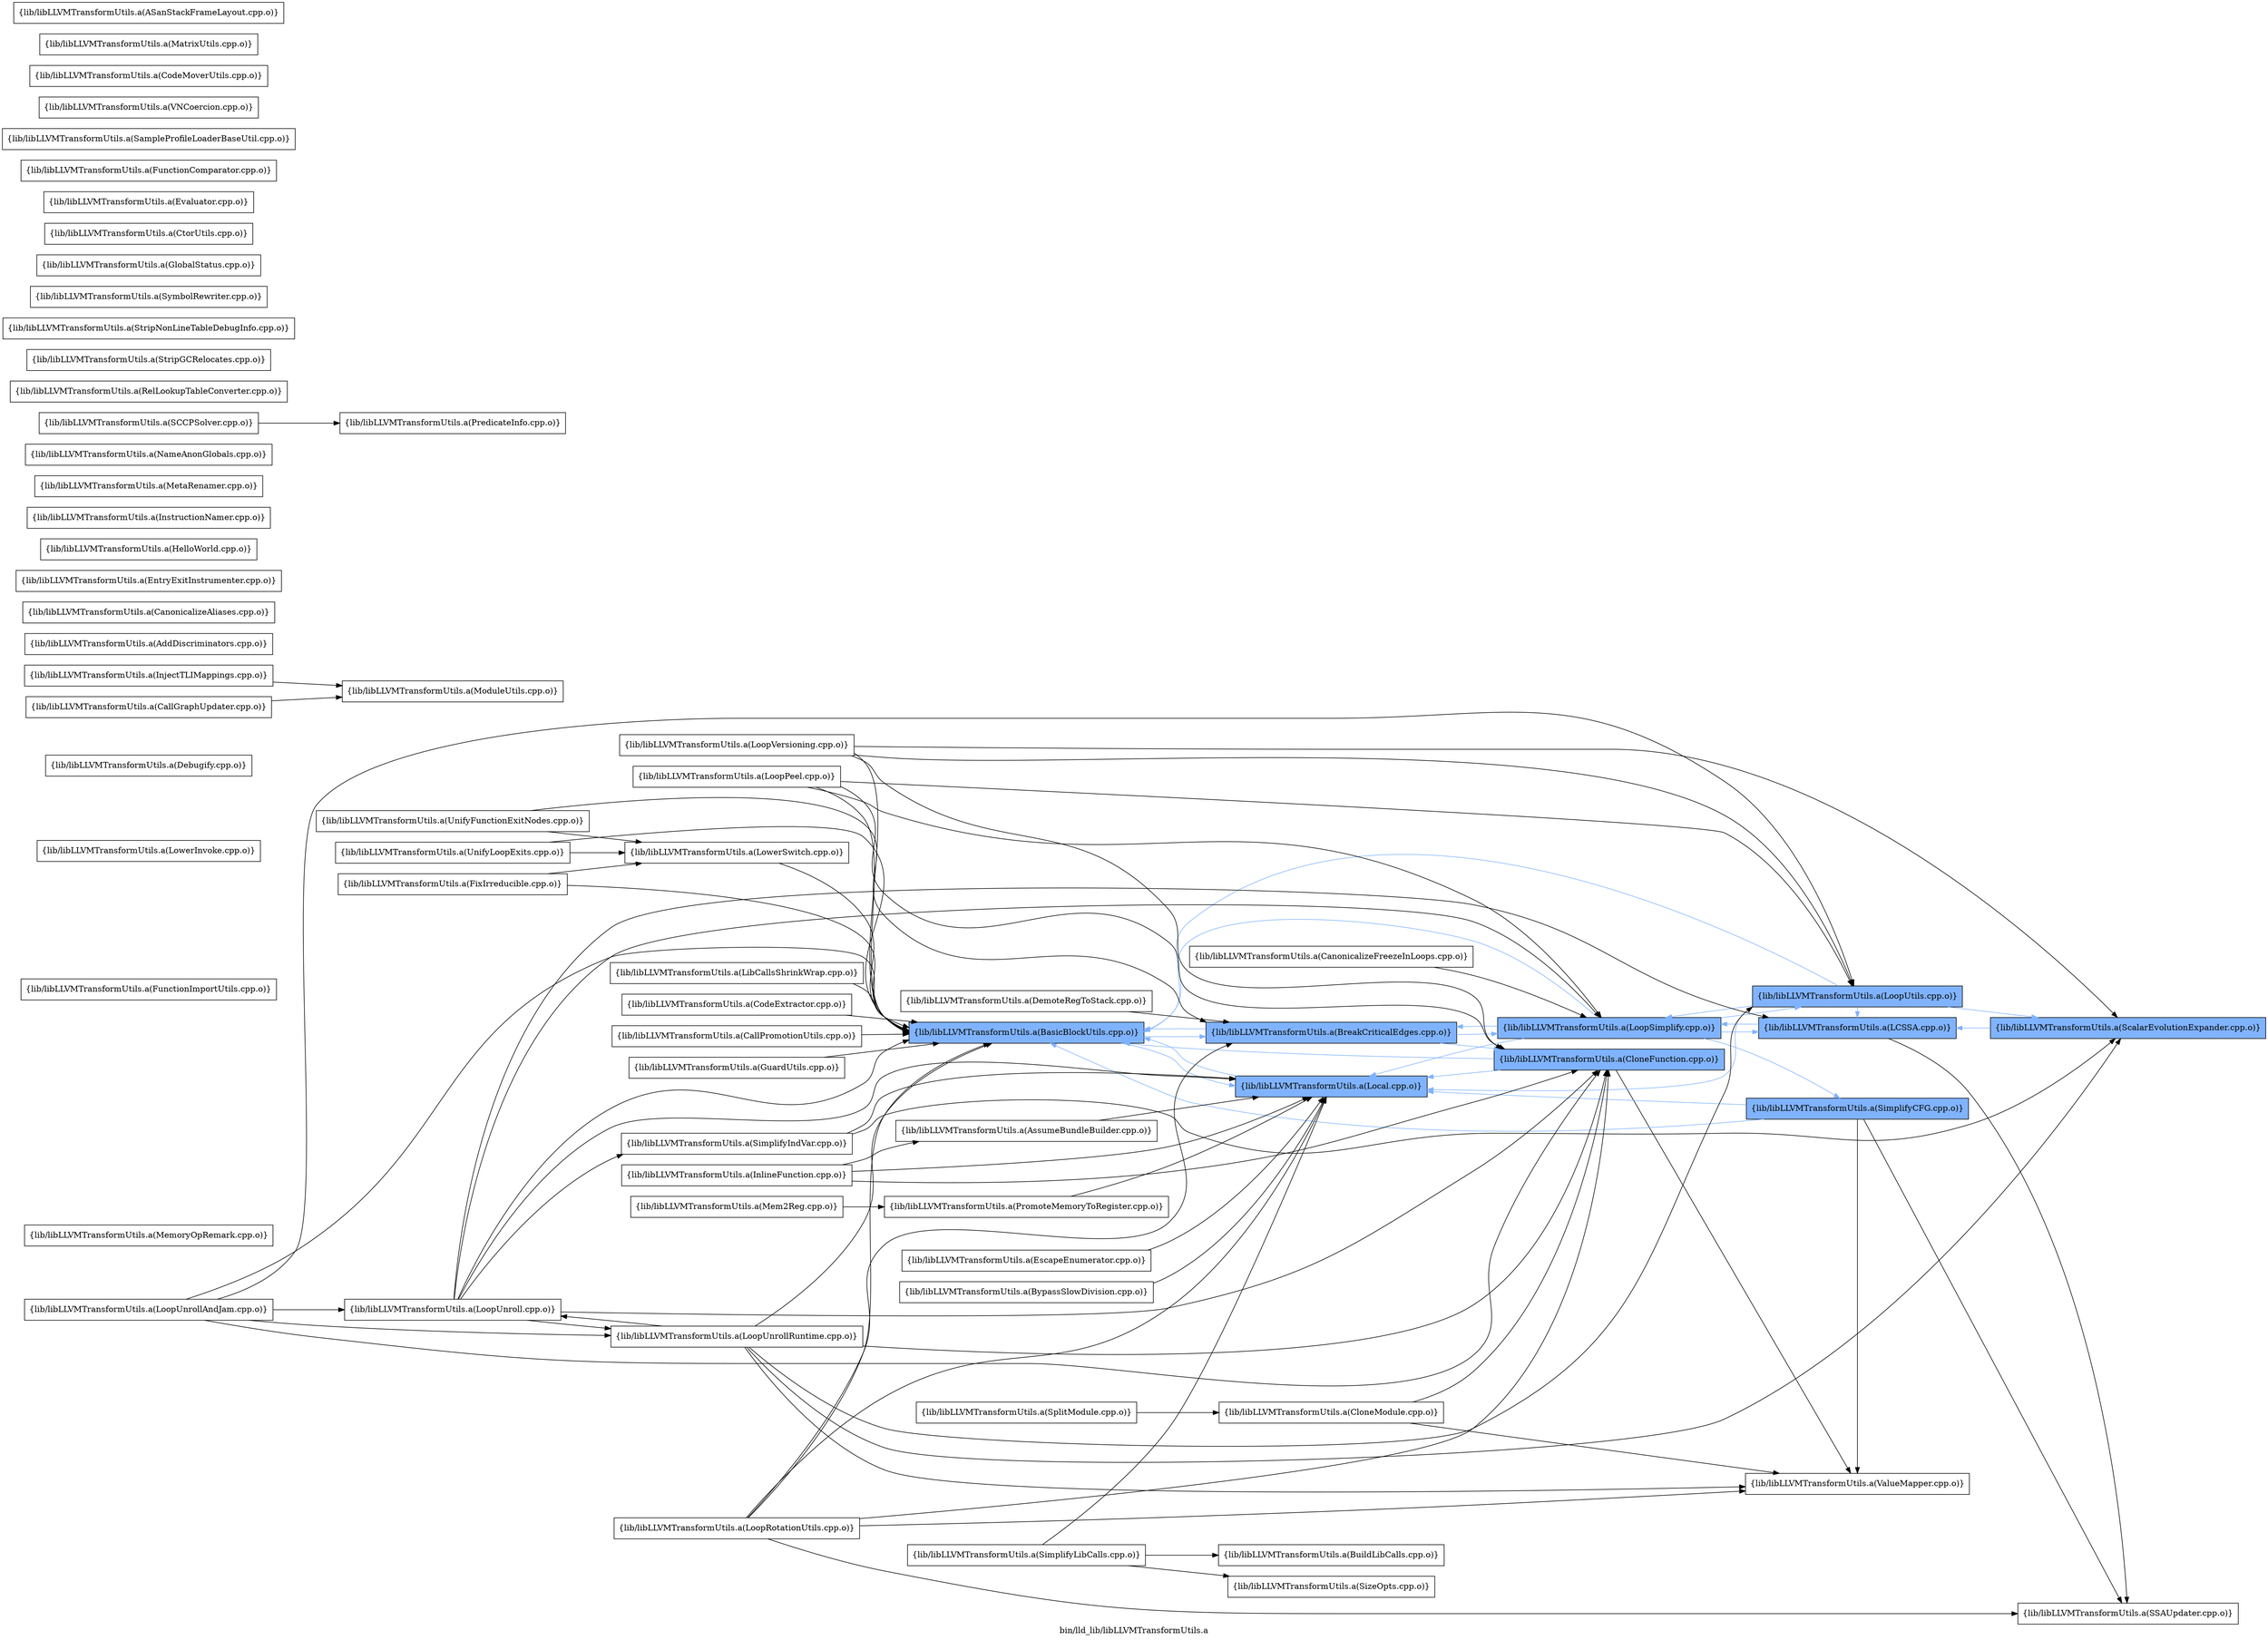 digraph "bin/lld_lib/libLLVMTransformUtils.a" {
	label="bin/lld_lib/libLLVMTransformUtils.a";
	rankdir=LR;
	{ rank=same; Node0x556fdf3078d8;  }
	{ rank=same; Node0x556fdf306258; Node0x556fdf2f7848;  }
	{ rank=same; Node0x556fdf301e88; Node0x556fdf3014d8;  }
	{ rank=same; Node0x556fdf2ec5d8; Node0x556fdf2f6a38; Node0x556fdf3035a8; Node0x556fdf2ee108;  }

	Node0x556fdf3078d8 [shape=record,shape=box,group=1,style=filled,fillcolor="0.600000 0.5 1",label="{lib/libLLVMTransformUtils.a(BasicBlockUtils.cpp.o)}"];
	Node0x556fdf3078d8 -> Node0x556fdf306258[color="0.600000 0.5 1"];
	Node0x556fdf3078d8 -> Node0x556fdf2f7848[color="0.600000 0.5 1"];
	Node0x556fdf3058f8 [shape=record,shape=box,group=0,label="{lib/libLLVMTransformUtils.a(MemoryOpRemark.cpp.o)}"];
	Node0x556fdf2eca38 [shape=record,shape=box,group=0,label="{lib/libLLVMTransformUtils.a(SizeOpts.cpp.o)}"];
	Node0x556fdf2f7848 [shape=record,shape=box,group=1,style=filled,fillcolor="0.600000 0.5 1",label="{lib/libLLVMTransformUtils.a(Local.cpp.o)}"];
	Node0x556fdf2f7848 -> Node0x556fdf3078d8[color="0.600000 0.5 1"];
	Node0x556fdf306258 [shape=record,shape=box,group=1,style=filled,fillcolor="0.600000 0.5 1",label="{lib/libLLVMTransformUtils.a(BreakCriticalEdges.cpp.o)}"];
	Node0x556fdf306258 -> Node0x556fdf3078d8[color="0.600000 0.5 1"];
	Node0x556fdf306258 -> Node0x556fdf301e88[color="0.600000 0.5 1"];
	Node0x556fdf306258 -> Node0x556fdf3014d8[color="0.600000 0.5 1"];
	Node0x556fdf303a58 [shape=record,shape=box,group=0,label="{lib/libLLVMTransformUtils.a(FunctionImportUtils.cpp.o)}"];
	Node0x556fdf310118 [shape=record,shape=box,group=0,label="{lib/libLLVMTransformUtils.a(SplitModule.cpp.o)}"];
	Node0x556fdf310118 -> Node0x556fdf2ebd18;
	Node0x556fdf303378 [shape=record,shape=box,group=0,label="{lib/libLLVMTransformUtils.a(CanonicalizeFreezeInLoops.cpp.o)}"];
	Node0x556fdf303378 -> Node0x556fdf3014d8;
	Node0x556fdf3043b8 [shape=record,shape=box,group=0,label="{lib/libLLVMTransformUtils.a(LowerInvoke.cpp.o)}"];
	Node0x556fdf306528 [shape=record,shape=box,group=0,label="{lib/libLLVMTransformUtils.a(BypassSlowDivision.cpp.o)}"];
	Node0x556fdf306528 -> Node0x556fdf2f7848;
	Node0x556fdf2ed118 [shape=record,shape=box,group=0,label="{lib/libLLVMTransformUtils.a(SimplifyLibCalls.cpp.o)}"];
	Node0x556fdf2ed118 -> Node0x556fdf306bb8;
	Node0x556fdf2ed118 -> Node0x556fdf2f7848;
	Node0x556fdf2ed118 -> Node0x556fdf2eca38;
	Node0x556fdf3012a8 [shape=record,shape=box,group=0,label="{lib/libLLVMTransformUtils.a(Debugify.cpp.o)}"];
	Node0x556fdf2ee108 [shape=record,shape=box,group=1,style=filled,fillcolor="0.600000 0.5 1",label="{lib/libLLVMTransformUtils.a(SimplifyCFG.cpp.o)}"];
	Node0x556fdf2ee108 -> Node0x556fdf3078d8[color="0.600000 0.5 1"];
	Node0x556fdf2ee108 -> Node0x556fdf2f7848[color="0.600000 0.5 1"];
	Node0x556fdf2ee108 -> Node0x556fdf310938;
	Node0x556fdf2ee108 -> Node0x556fdf2ec5d8;
	Node0x556fdf2f6a38 [shape=record,shape=box,group=1,style=filled,fillcolor="0.600000 0.5 1",label="{lib/libLLVMTransformUtils.a(LCSSA.cpp.o)}"];
	Node0x556fdf2f6a38 -> Node0x556fdf3014d8[color="0.600000 0.5 1"];
	Node0x556fdf2f6a38 -> Node0x556fdf310938;
	Node0x556fdf3014d8 [shape=record,shape=box,group=1,style=filled,fillcolor="0.600000 0.5 1",label="{lib/libLLVMTransformUtils.a(LoopSimplify.cpp.o)}"];
	Node0x556fdf3014d8 -> Node0x556fdf3078d8[color="0.600000 0.5 1"];
	Node0x556fdf3014d8 -> Node0x556fdf306258[color="0.600000 0.5 1"];
	Node0x556fdf3014d8 -> Node0x556fdf2f6a38[color="0.600000 0.5 1"];
	Node0x556fdf3014d8 -> Node0x556fdf2f7848[color="0.600000 0.5 1"];
	Node0x556fdf3014d8 -> Node0x556fdf3035a8[color="0.600000 0.5 1"];
	Node0x556fdf3014d8 -> Node0x556fdf2ee108[color="0.600000 0.5 1"];
	Node0x556fdf2eaf08 [shape=record,shape=box,group=1,style=filled,fillcolor="0.600000 0.5 1",label="{lib/libLLVMTransformUtils.a(ScalarEvolutionExpander.cpp.o)}"];
	Node0x556fdf2eaf08 -> Node0x556fdf2f6a38[color="0.600000 0.5 1"];
	Node0x556fdf306e88 [shape=record,shape=box,group=0,label="{lib/libLLVMTransformUtils.a(InlineFunction.cpp.o)}"];
	Node0x556fdf306e88 -> Node0x556fdf307158;
	Node0x556fdf306e88 -> Node0x556fdf301e88;
	Node0x556fdf306e88 -> Node0x556fdf2f7848;
	Node0x556fdf3008a8 [shape=record,shape=box,group=0,label="{lib/libLLVMTransformUtils.a(DemoteRegToStack.cpp.o)}"];
	Node0x556fdf3008a8 -> Node0x556fdf306258;
	Node0x556fdf2fecd8 [shape=record,shape=box,group=0,label="{lib/libLLVMTransformUtils.a(EscapeEnumerator.cpp.o)}"];
	Node0x556fdf2fecd8 -> Node0x556fdf2f7848;
	Node0x556fdf300718 [shape=record,shape=box,group=0,label="{lib/libLLVMTransformUtils.a(ModuleUtils.cpp.o)}"];
	Node0x556fdf3035a8 [shape=record,shape=box,group=1,style=filled,fillcolor="0.600000 0.5 1",label="{lib/libLLVMTransformUtils.a(LoopUtils.cpp.o)}"];
	Node0x556fdf3035a8 -> Node0x556fdf3078d8[color="0.600000 0.5 1"];
	Node0x556fdf3035a8 -> Node0x556fdf2f6a38[color="0.600000 0.5 1"];
	Node0x556fdf3035a8 -> Node0x556fdf2f7848[color="0.600000 0.5 1"];
	Node0x556fdf3035a8 -> Node0x556fdf3014d8[color="0.600000 0.5 1"];
	Node0x556fdf3035a8 -> Node0x556fdf2eaf08[color="0.600000 0.5 1"];
	Node0x556fdf301e88 [shape=record,shape=box,group=1,style=filled,fillcolor="0.600000 0.5 1",label="{lib/libLLVMTransformUtils.a(CloneFunction.cpp.o)}"];
	Node0x556fdf301e88 -> Node0x556fdf3078d8[color="0.600000 0.5 1"];
	Node0x556fdf301e88 -> Node0x556fdf2f7848[color="0.600000 0.5 1"];
	Node0x556fdf301e88 -> Node0x556fdf2ec5d8;
	Node0x556fdf310938 [shape=record,shape=box,group=0,label="{lib/libLLVMTransformUtils.a(SSAUpdater.cpp.o)}"];
	Node0x556fdf2ec5d8 [shape=record,shape=box,group=0,label="{lib/libLLVMTransformUtils.a(ValueMapper.cpp.o)}"];
	Node0x556fdf308d78 [shape=record,shape=box,group=0,label="{lib/libLLVMTransformUtils.a(AddDiscriminators.cpp.o)}"];
	Node0x556fdf307158 [shape=record,shape=box,group=0,label="{lib/libLLVMTransformUtils.a(AssumeBundleBuilder.cpp.o)}"];
	Node0x556fdf307158 -> Node0x556fdf2f7848;
	Node0x556fdf305948 [shape=record,shape=box,group=0,label="{lib/libLLVMTransformUtils.a(CanonicalizeAliases.cpp.o)}"];
	Node0x556fdf2ffa48 [shape=record,shape=box,group=0,label="{lib/libLLVMTransformUtils.a(EntryExitInstrumenter.cpp.o)}"];
	Node0x556fdf2fe878 [shape=record,shape=box,group=0,label="{lib/libLLVMTransformUtils.a(FixIrreducible.cpp.o)}"];
	Node0x556fdf2fe878 -> Node0x556fdf3078d8;
	Node0x556fdf2fe878 -> Node0x556fdf3046d8;
	Node0x556fdf3075b8 [shape=record,shape=box,group=0,label="{lib/libLLVMTransformUtils.a(HelloWorld.cpp.o)}"];
	Node0x556fdf3067f8 [shape=record,shape=box,group=0,label="{lib/libLLVMTransformUtils.a(InjectTLIMappings.cpp.o)}"];
	Node0x556fdf3067f8 -> Node0x556fdf300718;
	Node0x556fdf306168 [shape=record,shape=box,group=0,label="{lib/libLLVMTransformUtils.a(InstructionNamer.cpp.o)}"];
	Node0x556fdf2f7168 [shape=record,shape=box,group=0,label="{lib/libLLVMTransformUtils.a(LibCallsShrinkWrap.cpp.o)}"];
	Node0x556fdf2f7168 -> Node0x556fdf3078d8;
	Node0x556fdf3037d8 [shape=record,shape=box,group=0,label="{lib/libLLVMTransformUtils.a(LoopVersioning.cpp.o)}"];
	Node0x556fdf3037d8 -> Node0x556fdf3078d8;
	Node0x556fdf3037d8 -> Node0x556fdf301e88;
	Node0x556fdf3037d8 -> Node0x556fdf3035a8;
	Node0x556fdf3037d8 -> Node0x556fdf2eaf08;
	Node0x556fdf3046d8 [shape=record,shape=box,group=0,label="{lib/libLLVMTransformUtils.a(LowerSwitch.cpp.o)}"];
	Node0x556fdf3046d8 -> Node0x556fdf3078d8;
	Node0x556fdf2ffb38 [shape=record,shape=box,group=0,label="{lib/libLLVMTransformUtils.a(Mem2Reg.cpp.o)}"];
	Node0x556fdf2ffb38 -> Node0x556fdf2ffc78;
	Node0x556fdf3004e8 [shape=record,shape=box,group=0,label="{lib/libLLVMTransformUtils.a(MetaRenamer.cpp.o)}"];
	Node0x556fdf2fec38 [shape=record,shape=box,group=0,label="{lib/libLLVMTransformUtils.a(NameAnonGlobals.cpp.o)}"];
	Node0x556fdf2feeb8 [shape=record,shape=box,group=0,label="{lib/libLLVMTransformUtils.a(PredicateInfo.cpp.o)}"];
	Node0x556fdf311298 [shape=record,shape=box,group=0,label="{lib/libLLVMTransformUtils.a(RelLookupTableConverter.cpp.o)}"];
	Node0x556fdf3102f8 [shape=record,shape=box,group=0,label="{lib/libLLVMTransformUtils.a(StripGCRelocates.cpp.o)}"];
	Node0x556fdf311018 [shape=record,shape=box,group=0,label="{lib/libLLVMTransformUtils.a(StripNonLineTableDebugInfo.cpp.o)}"];
	Node0x556fdf311608 [shape=record,shape=box,group=0,label="{lib/libLLVMTransformUtils.a(SymbolRewriter.cpp.o)}"];
	Node0x556fdf2ea5f8 [shape=record,shape=box,group=0,label="{lib/libLLVMTransformUtils.a(UnifyFunctionExitNodes.cpp.o)}"];
	Node0x556fdf2ea5f8 -> Node0x556fdf306258;
	Node0x556fdf2ea5f8 -> Node0x556fdf3046d8;
	Node0x556fdf30e138 [shape=record,shape=box,group=0,label="{lib/libLLVMTransformUtils.a(UnifyLoopExits.cpp.o)}"];
	Node0x556fdf30e138 -> Node0x556fdf3078d8;
	Node0x556fdf30e138 -> Node0x556fdf3046d8;
	Node0x556fdf2ffc78 [shape=record,shape=box,group=0,label="{lib/libLLVMTransformUtils.a(PromoteMemoryToRegister.cpp.o)}"];
	Node0x556fdf2ffc78 -> Node0x556fdf2f7848;
	Node0x556fdf3054e8 [shape=record,shape=box,group=0,label="{lib/libLLVMTransformUtils.a(CallGraphUpdater.cpp.o)}"];
	Node0x556fdf3054e8 -> Node0x556fdf300718;
	Node0x556fdf3026a8 [shape=record,shape=box,group=0,label="{lib/libLLVMTransformUtils.a(CodeExtractor.cpp.o)}"];
	Node0x556fdf3026a8 -> Node0x556fdf3078d8;
	Node0x556fdf3035f8 [shape=record,shape=box,group=0,label="{lib/libLLVMTransformUtils.a(GlobalStatus.cpp.o)}"];
	Node0x556fdf300d58 [shape=record,shape=box,group=0,label="{lib/libLLVMTransformUtils.a(CtorUtils.cpp.o)}"];
	Node0x556fdf2ff548 [shape=record,shape=box,group=0,label="{lib/libLLVMTransformUtils.a(Evaluator.cpp.o)}"];
	Node0x556fdf306bb8 [shape=record,shape=box,group=0,label="{lib/libLLVMTransformUtils.a(BuildLibCalls.cpp.o)}"];
	Node0x556fdf304e58 [shape=record,shape=box,group=0,label="{lib/libLLVMTransformUtils.a(CallPromotionUtils.cpp.o)}"];
	Node0x556fdf304e58 -> Node0x556fdf3078d8;
	Node0x556fdf307838 [shape=record,shape=box,group=0,label="{lib/libLLVMTransformUtils.a(FunctionComparator.cpp.o)}"];
	Node0x556fdf2ee798 [shape=record,shape=box,group=0,label="{lib/libLLVMTransformUtils.a(SampleProfileLoaderBaseUtil.cpp.o)}"];
	Node0x556fdf307dd8 [shape=record,shape=box,group=0,label="{lib/libLLVMTransformUtils.a(GuardUtils.cpp.o)}"];
	Node0x556fdf307dd8 -> Node0x556fdf3078d8;
	Node0x556fdf2ec268 [shape=record,shape=box,group=0,label="{lib/libLLVMTransformUtils.a(VNCoercion.cpp.o)}"];
	Node0x556fdf2ed898 [shape=record,shape=box,group=0,label="{lib/libLLVMTransformUtils.a(SimplifyIndVar.cpp.o)}"];
	Node0x556fdf2ed898 -> Node0x556fdf2f7848;
	Node0x556fdf2ed898 -> Node0x556fdf2eaf08;
	Node0x556fdf3019d8 [shape=record,shape=box,group=0,label="{lib/libLLVMTransformUtils.a(CodeMoverUtils.cpp.o)}"];
	Node0x556fdf2f7f28 [shape=record,shape=box,group=0,label="{lib/libLLVMTransformUtils.a(LoopPeel.cpp.o)}"];
	Node0x556fdf2f7f28 -> Node0x556fdf3078d8;
	Node0x556fdf2f7f28 -> Node0x556fdf301e88;
	Node0x556fdf2f7f28 -> Node0x556fdf3014d8;
	Node0x556fdf2f7f28 -> Node0x556fdf3035a8;
	Node0x556fdf301078 [shape=record,shape=box,group=0,label="{lib/libLLVMTransformUtils.a(LoopRotationUtils.cpp.o)}"];
	Node0x556fdf301078 -> Node0x556fdf3078d8;
	Node0x556fdf301078 -> Node0x556fdf306258;
	Node0x556fdf301078 -> Node0x556fdf301e88;
	Node0x556fdf301078 -> Node0x556fdf2f7848;
	Node0x556fdf301078 -> Node0x556fdf310938;
	Node0x556fdf301078 -> Node0x556fdf2ec5d8;
	Node0x556fdf301e38 [shape=record,shape=box,group=0,label="{lib/libLLVMTransformUtils.a(LoopUnroll.cpp.o)}"];
	Node0x556fdf301e38 -> Node0x556fdf3078d8;
	Node0x556fdf301e38 -> Node0x556fdf301e88;
	Node0x556fdf301e38 -> Node0x556fdf2f6a38;
	Node0x556fdf301e38 -> Node0x556fdf2f7848;
	Node0x556fdf301e38 -> Node0x556fdf3014d8;
	Node0x556fdf301e38 -> Node0x556fdf303008;
	Node0x556fdf301e38 -> Node0x556fdf2ed898;
	Node0x556fdf3023d8 [shape=record,shape=box,group=0,label="{lib/libLLVMTransformUtils.a(LoopUnrollAndJam.cpp.o)}"];
	Node0x556fdf3023d8 -> Node0x556fdf3078d8;
	Node0x556fdf3023d8 -> Node0x556fdf301e88;
	Node0x556fdf3023d8 -> Node0x556fdf301e38;
	Node0x556fdf3023d8 -> Node0x556fdf303008;
	Node0x556fdf3023d8 -> Node0x556fdf3035a8;
	Node0x556fdf304c78 [shape=record,shape=box,group=0,label="{lib/libLLVMTransformUtils.a(MatrixUtils.cpp.o)}"];
	Node0x556fdf2eb4a8 [shape=record,shape=box,group=0,label="{lib/libLLVMTransformUtils.a(SCCPSolver.cpp.o)}"];
	Node0x556fdf2eb4a8 -> Node0x556fdf2feeb8;
	Node0x556fdf307428 [shape=record,shape=box,group=0,label="{lib/libLLVMTransformUtils.a(ASanStackFrameLayout.cpp.o)}"];
	Node0x556fdf303008 [shape=record,shape=box,group=0,label="{lib/libLLVMTransformUtils.a(LoopUnrollRuntime.cpp.o)}"];
	Node0x556fdf303008 -> Node0x556fdf3078d8;
	Node0x556fdf303008 -> Node0x556fdf301e88;
	Node0x556fdf303008 -> Node0x556fdf301e38;
	Node0x556fdf303008 -> Node0x556fdf3035a8;
	Node0x556fdf303008 -> Node0x556fdf2eaf08;
	Node0x556fdf303008 -> Node0x556fdf2ec5d8;
	Node0x556fdf2ebd18 [shape=record,shape=box,group=0,label="{lib/libLLVMTransformUtils.a(CloneModule.cpp.o)}"];
	Node0x556fdf2ebd18 -> Node0x556fdf301e88;
	Node0x556fdf2ebd18 -> Node0x556fdf2ec5d8;
}
